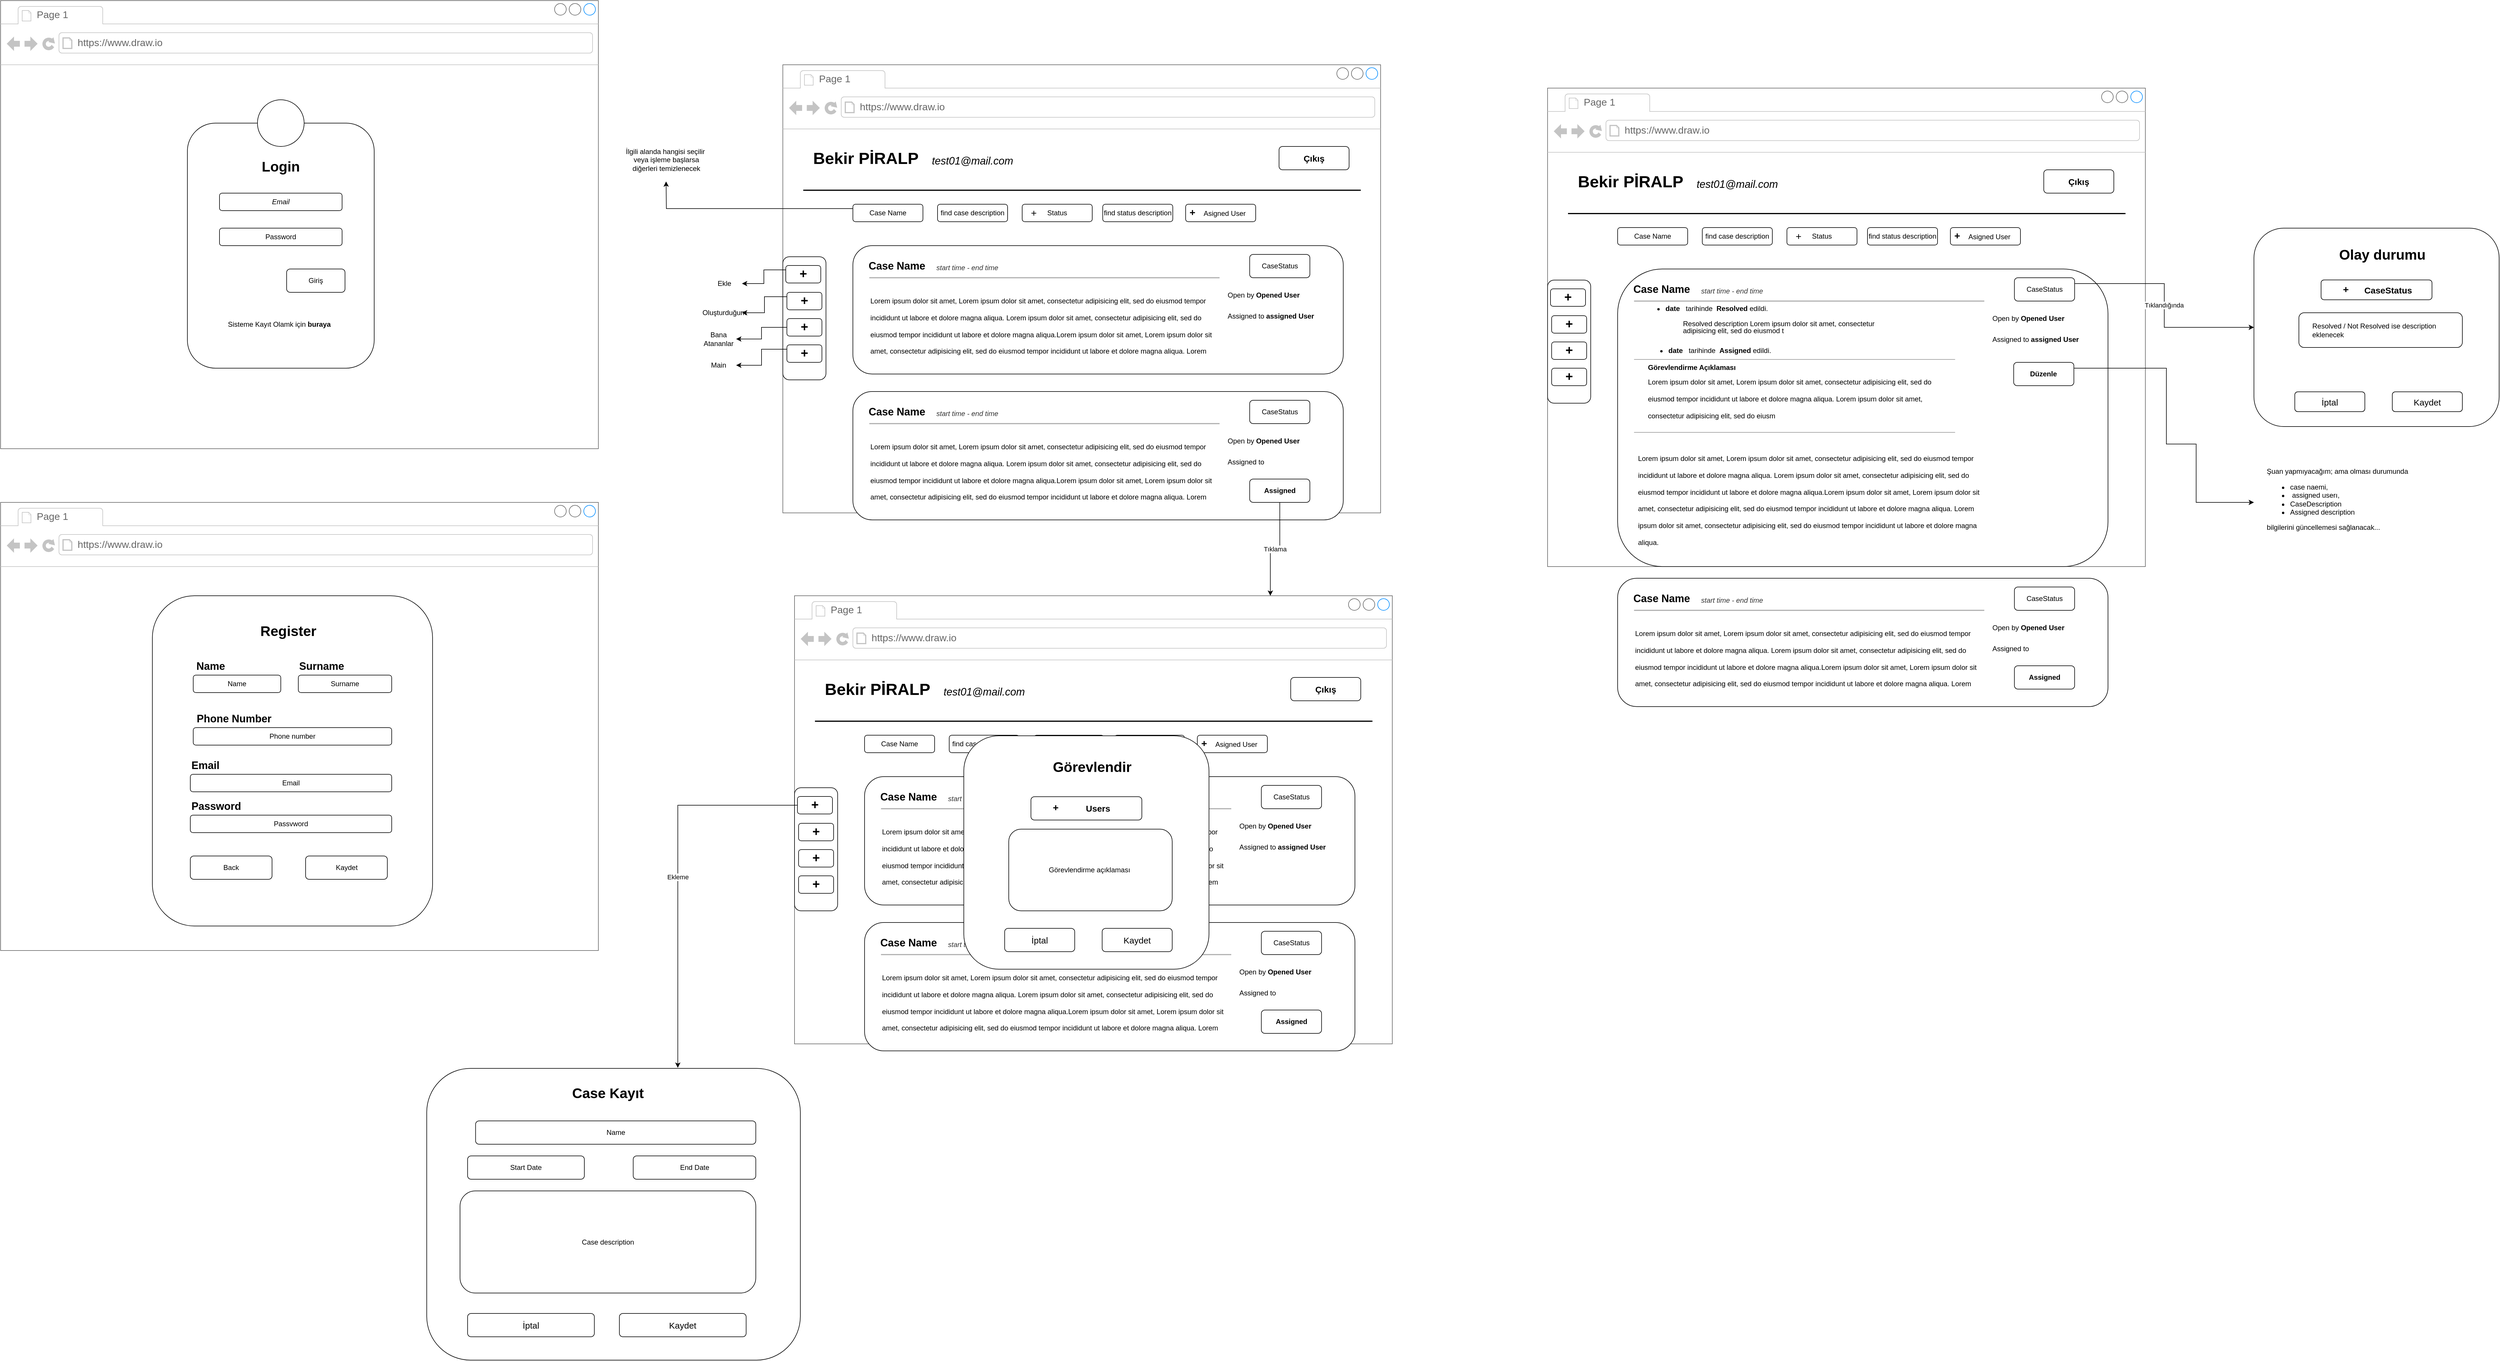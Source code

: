<mxfile version="28.0.6">
  <diagram name="Sayfa -1" id="jVbLMMZbUTD6QwI6ZFnH">
    <mxGraphModel dx="1938" dy="1180" grid="1" gridSize="10" guides="1" tooltips="1" connect="1" arrows="1" fold="1" page="1" pageScale="1" pageWidth="1200" pageHeight="1600" math="0" shadow="0">
      <root>
        <mxCell id="0" />
        <mxCell id="1" parent="0" />
        <mxCell id="Jio9_Xvqp7xOdHNEGPPu-2" value="" style="strokeWidth=1;shadow=0;dashed=0;align=center;html=1;shape=mxgraph.mockup.containers.browserWindow;rSize=0;strokeColor=#666666;strokeColor2=#008cff;strokeColor3=#c4c4c4;mainText=,;recursiveResize=0;aspect=fixed;" vertex="1" parent="1">
          <mxGeometry x="60" y="20" width="1024" height="768" as="geometry" />
        </mxCell>
        <mxCell id="Jio9_Xvqp7xOdHNEGPPu-3" value="Page 1" style="strokeWidth=1;shadow=0;dashed=0;align=center;html=1;shape=mxgraph.mockup.containers.anchor;fontSize=17;fontColor=#666666;align=left;whiteSpace=wrap;" vertex="1" parent="Jio9_Xvqp7xOdHNEGPPu-2">
          <mxGeometry x="60" y="12" width="110" height="26" as="geometry" />
        </mxCell>
        <mxCell id="Jio9_Xvqp7xOdHNEGPPu-4" value="https://www.draw.io" style="strokeWidth=1;shadow=0;dashed=0;align=center;html=1;shape=mxgraph.mockup.containers.anchor;rSize=0;fontSize=17;fontColor=#666666;align=left;" vertex="1" parent="Jio9_Xvqp7xOdHNEGPPu-2">
          <mxGeometry x="130" y="60" width="250" height="26" as="geometry" />
        </mxCell>
        <mxCell id="Jio9_Xvqp7xOdHNEGPPu-5" value="" style="rounded=1;whiteSpace=wrap;html=1;" vertex="1" parent="Jio9_Xvqp7xOdHNEGPPu-2">
          <mxGeometry x="320" y="210" width="320" height="420" as="geometry" />
        </mxCell>
        <mxCell id="Jio9_Xvqp7xOdHNEGPPu-8" value="" style="ellipse;whiteSpace=wrap;html=1;aspect=fixed;" vertex="1" parent="Jio9_Xvqp7xOdHNEGPPu-2">
          <mxGeometry x="440" y="170" width="80" height="80" as="geometry" />
        </mxCell>
        <mxCell id="Jio9_Xvqp7xOdHNEGPPu-9" value="&lt;i&gt;&lt;font&gt;Email&lt;/font&gt;&lt;/i&gt;" style="rounded=1;whiteSpace=wrap;html=1;" vertex="1" parent="Jio9_Xvqp7xOdHNEGPPu-2">
          <mxGeometry x="375" y="330" width="210" height="30" as="geometry" />
        </mxCell>
        <mxCell id="Jio9_Xvqp7xOdHNEGPPu-11" value="Password" style="rounded=1;whiteSpace=wrap;html=1;" vertex="1" parent="Jio9_Xvqp7xOdHNEGPPu-2">
          <mxGeometry x="375" y="390" width="210" height="30" as="geometry" />
        </mxCell>
        <mxCell id="Jio9_Xvqp7xOdHNEGPPu-12" value="Giriş" style="rounded=1;whiteSpace=wrap;html=1;" vertex="1" parent="Jio9_Xvqp7xOdHNEGPPu-2">
          <mxGeometry x="490" y="460" width="100" height="40" as="geometry" />
        </mxCell>
        <mxCell id="Jio9_Xvqp7xOdHNEGPPu-13" value="&lt;h1&gt;Login&lt;/h1&gt;" style="text;html=1;align=center;verticalAlign=middle;whiteSpace=wrap;rounded=0;" vertex="1" parent="Jio9_Xvqp7xOdHNEGPPu-2">
          <mxGeometry x="450" y="270" width="60" height="30" as="geometry" />
        </mxCell>
        <mxCell id="Jio9_Xvqp7xOdHNEGPPu-14" value="Sisteme Kayıt Olamk için &lt;b&gt;buraya&lt;/b&gt;" style="text;html=1;align=center;verticalAlign=middle;whiteSpace=wrap;rounded=0;" vertex="1" parent="Jio9_Xvqp7xOdHNEGPPu-2">
          <mxGeometry x="375" y="540" width="205" height="30" as="geometry" />
        </mxCell>
        <mxCell id="Jio9_Xvqp7xOdHNEGPPu-16" value="" style="strokeWidth=1;shadow=0;dashed=0;align=center;html=1;shape=mxgraph.mockup.containers.browserWindow;rSize=0;strokeColor=#666666;strokeColor2=#008cff;strokeColor3=#c4c4c4;mainText=,;recursiveResize=0;" vertex="1" parent="1">
          <mxGeometry x="60" y="880" width="1024" height="768" as="geometry" />
        </mxCell>
        <mxCell id="Jio9_Xvqp7xOdHNEGPPu-17" value="Page 1" style="strokeWidth=1;shadow=0;dashed=0;align=center;html=1;shape=mxgraph.mockup.containers.anchor;fontSize=17;fontColor=#666666;align=left;whiteSpace=wrap;" vertex="1" parent="Jio9_Xvqp7xOdHNEGPPu-16">
          <mxGeometry x="60" y="12" width="110" height="26" as="geometry" />
        </mxCell>
        <mxCell id="Jio9_Xvqp7xOdHNEGPPu-18" value="https://www.draw.io" style="strokeWidth=1;shadow=0;dashed=0;align=center;html=1;shape=mxgraph.mockup.containers.anchor;rSize=0;fontSize=17;fontColor=#666666;align=left;" vertex="1" parent="Jio9_Xvqp7xOdHNEGPPu-16">
          <mxGeometry x="130" y="60" width="250" height="26" as="geometry" />
        </mxCell>
        <mxCell id="Jio9_Xvqp7xOdHNEGPPu-33" value="" style="group" vertex="1" connectable="0" parent="Jio9_Xvqp7xOdHNEGPPu-16">
          <mxGeometry x="260" y="160" width="480" height="566" as="geometry" />
        </mxCell>
        <mxCell id="Jio9_Xvqp7xOdHNEGPPu-19" value="" style="rounded=1;whiteSpace=wrap;html=1;" vertex="1" parent="Jio9_Xvqp7xOdHNEGPPu-33">
          <mxGeometry width="480" height="566" as="geometry" />
        </mxCell>
        <mxCell id="Jio9_Xvqp7xOdHNEGPPu-20" value="Name" style="rounded=1;whiteSpace=wrap;html=1;" vertex="1" parent="Jio9_Xvqp7xOdHNEGPPu-33">
          <mxGeometry x="70" y="136" width="150" height="30" as="geometry" />
        </mxCell>
        <mxCell id="Jio9_Xvqp7xOdHNEGPPu-21" value="Surname" style="rounded=1;whiteSpace=wrap;html=1;" vertex="1" parent="Jio9_Xvqp7xOdHNEGPPu-33">
          <mxGeometry x="250" y="136" width="160" height="30" as="geometry" />
        </mxCell>
        <mxCell id="Jio9_Xvqp7xOdHNEGPPu-22" value="Email" style="rounded=1;whiteSpace=wrap;html=1;" vertex="1" parent="Jio9_Xvqp7xOdHNEGPPu-33">
          <mxGeometry x="65" y="306" width="345" height="30" as="geometry" />
        </mxCell>
        <mxCell id="Jio9_Xvqp7xOdHNEGPPu-23" value="Passvword" style="rounded=1;whiteSpace=wrap;html=1;" vertex="1" parent="Jio9_Xvqp7xOdHNEGPPu-33">
          <mxGeometry x="65" y="376" width="345" height="30" as="geometry" />
        </mxCell>
        <mxCell id="Jio9_Xvqp7xOdHNEGPPu-24" value="Phone number" style="rounded=1;whiteSpace=wrap;html=1;" vertex="1" parent="Jio9_Xvqp7xOdHNEGPPu-33">
          <mxGeometry x="70" y="226" width="340" height="30" as="geometry" />
        </mxCell>
        <mxCell id="Jio9_Xvqp7xOdHNEGPPu-25" value="Kaydet" style="rounded=1;whiteSpace=wrap;html=1;" vertex="1" parent="Jio9_Xvqp7xOdHNEGPPu-33">
          <mxGeometry x="262.5" y="446" width="140" height="40" as="geometry" />
        </mxCell>
        <mxCell id="Jio9_Xvqp7xOdHNEGPPu-26" value="&lt;h1&gt;Register&lt;/h1&gt;" style="text;html=1;align=center;verticalAlign=middle;whiteSpace=wrap;rounded=0;" vertex="1" parent="Jio9_Xvqp7xOdHNEGPPu-33">
          <mxGeometry x="202.5" y="46" width="60" height="30" as="geometry" />
        </mxCell>
        <mxCell id="Jio9_Xvqp7xOdHNEGPPu-27" value="&lt;h2&gt;Name&lt;/h2&gt;" style="text;html=1;align=center;verticalAlign=middle;whiteSpace=wrap;rounded=0;" vertex="1" parent="Jio9_Xvqp7xOdHNEGPPu-33">
          <mxGeometry x="70" y="106" width="60" height="30" as="geometry" />
        </mxCell>
        <mxCell id="Jio9_Xvqp7xOdHNEGPPu-28" value="&lt;h2&gt;Surname&lt;/h2&gt;" style="text;html=1;align=center;verticalAlign=middle;whiteSpace=wrap;rounded=0;" vertex="1" parent="Jio9_Xvqp7xOdHNEGPPu-33">
          <mxGeometry x="260" y="106" width="60" height="30" as="geometry" />
        </mxCell>
        <mxCell id="Jio9_Xvqp7xOdHNEGPPu-29" value="&lt;h2&gt;Phone Number&lt;/h2&gt;" style="text;html=1;align=center;verticalAlign=middle;whiteSpace=wrap;rounded=0;" vertex="1" parent="Jio9_Xvqp7xOdHNEGPPu-33">
          <mxGeometry x="70" y="196" width="140" height="30" as="geometry" />
        </mxCell>
        <mxCell id="Jio9_Xvqp7xOdHNEGPPu-30" value="&lt;h2&gt;Email&lt;/h2&gt;" style="text;html=1;align=left;verticalAlign=middle;whiteSpace=wrap;rounded=0;" vertex="1" parent="Jio9_Xvqp7xOdHNEGPPu-33">
          <mxGeometry x="65" y="276" width="140" height="30" as="geometry" />
        </mxCell>
        <mxCell id="Jio9_Xvqp7xOdHNEGPPu-31" value="&lt;h2&gt;Password&lt;/h2&gt;" style="text;html=1;align=left;verticalAlign=middle;whiteSpace=wrap;rounded=0;" vertex="1" parent="Jio9_Xvqp7xOdHNEGPPu-33">
          <mxGeometry x="65" y="346" width="140" height="30" as="geometry" />
        </mxCell>
        <mxCell id="Jio9_Xvqp7xOdHNEGPPu-32" value="Back" style="rounded=1;whiteSpace=wrap;html=1;" vertex="1" parent="Jio9_Xvqp7xOdHNEGPPu-33">
          <mxGeometry x="65" y="446" width="140" height="40" as="geometry" />
        </mxCell>
        <mxCell id="Jio9_Xvqp7xOdHNEGPPu-34" value="" style="strokeWidth=1;shadow=0;dashed=0;align=center;html=1;shape=mxgraph.mockup.containers.browserWindow;rSize=0;strokeColor=#666666;strokeColor2=#008cff;strokeColor3=#c4c4c4;mainText=,;recursiveResize=0;overflow=hidden;resizable=0;" vertex="1" parent="1">
          <mxGeometry x="1400" y="130" width="1024" height="768" as="geometry" />
        </mxCell>
        <mxCell id="Jio9_Xvqp7xOdHNEGPPu-35" value="Page 1" style="strokeWidth=1;shadow=0;dashed=0;align=center;html=1;shape=mxgraph.mockup.containers.anchor;fontSize=17;fontColor=#666666;align=left;whiteSpace=wrap;" vertex="1" parent="Jio9_Xvqp7xOdHNEGPPu-34">
          <mxGeometry x="60" y="12" width="110" height="26" as="geometry" />
        </mxCell>
        <mxCell id="Jio9_Xvqp7xOdHNEGPPu-36" value="https://www.draw.io" style="strokeWidth=1;shadow=0;dashed=0;align=center;html=1;shape=mxgraph.mockup.containers.anchor;rSize=0;fontSize=17;fontColor=#666666;align=left;" vertex="1" parent="Jio9_Xvqp7xOdHNEGPPu-34">
          <mxGeometry x="130" y="60" width="250" height="26" as="geometry" />
        </mxCell>
        <mxCell id="Jio9_Xvqp7xOdHNEGPPu-52" value="&lt;h3&gt;&lt;font style=&quot;font-size: 15px;&quot;&gt;Çıkış&lt;/font&gt;&lt;/h3&gt;" style="rounded=1;whiteSpace=wrap;html=1;" vertex="1" parent="Jio9_Xvqp7xOdHNEGPPu-34">
          <mxGeometry x="850" y="140" width="120" height="40" as="geometry" />
        </mxCell>
        <mxCell id="Jio9_Xvqp7xOdHNEGPPu-53" value="&lt;h1&gt;&lt;b&gt;Bekir PİRALP&lt;/b&gt;&lt;/h1&gt;" style="text;html=1;align=left;verticalAlign=middle;whiteSpace=wrap;rounded=0;fontSize=14;" vertex="1" parent="Jio9_Xvqp7xOdHNEGPPu-34">
          <mxGeometry x="50" y="130" width="220" height="60" as="geometry" />
        </mxCell>
        <mxCell id="Jio9_Xvqp7xOdHNEGPPu-54" value="&lt;h2&gt;&lt;span style=&quot;font-weight: normal;&quot;&gt;&lt;i&gt;test01@mail.com&lt;/i&gt;&lt;/span&gt;&lt;/h2&gt;" style="text;html=1;align=center;verticalAlign=middle;whiteSpace=wrap;rounded=0;" vertex="1" parent="Jio9_Xvqp7xOdHNEGPPu-34">
          <mxGeometry x="260" y="150" width="130" height="30" as="geometry" />
        </mxCell>
        <mxCell id="Jio9_Xvqp7xOdHNEGPPu-55" value="" style="line;strokeWidth=2;html=1;" vertex="1" parent="Jio9_Xvqp7xOdHNEGPPu-34">
          <mxGeometry x="35" y="210" width="955" height="10" as="geometry" />
        </mxCell>
        <mxCell id="Jio9_Xvqp7xOdHNEGPPu-56" value="" style="rounded=1;whiteSpace=wrap;html=1;container=1;" vertex="1" parent="Jio9_Xvqp7xOdHNEGPPu-34">
          <mxGeometry x="120" y="310" width="840" height="220" as="geometry">
            <mxRectangle x="50" y="310" width="50" height="40" as="alternateBounds" />
          </mxGeometry>
        </mxCell>
        <mxCell id="Jio9_Xvqp7xOdHNEGPPu-59" value="&lt;h1 style=&quot;margin-top: 0px;&quot;&gt;&lt;span style=&quot;font-size: 12px; font-weight: 400;&quot;&gt;Lorem ipsum dolor sit amet,&amp;nbsp;&lt;/span&gt;&lt;span style=&quot;background-color: transparent; color: light-dark(rgb(0, 0, 0), rgb(255, 255, 255)); font-size: 12px; font-weight: normal;&quot;&gt;Lorem ipsum dolor sit amet, consectetur adipisicing elit, sed do eiusmod tempor incididunt ut labore et dolore magna aliqua.&amp;nbsp;&lt;/span&gt;&lt;span style=&quot;background-color: transparent; color: light-dark(rgb(0, 0, 0), rgb(255, 255, 255)); font-size: 12px; font-weight: normal;&quot;&gt;Lorem ipsum dolor sit amet, consectetur adipisicing elit, sed do eiusmod tempor incididunt ut labore et dolore magna aliqua.&lt;/span&gt;&lt;span style=&quot;background-color: transparent; color: light-dark(rgb(0, 0, 0), rgb(255, 255, 255)); font-size: 12px; font-weight: 400;&quot;&gt;Lorem ipsum dolor sit amet,&amp;nbsp;&lt;/span&gt;&lt;span style=&quot;background-color: transparent; color: light-dark(rgb(0, 0, 0), rgb(255, 255, 255)); font-size: 12px; font-weight: normal;&quot;&gt;Lorem ipsum dolor sit amet, consectetur adipisicing elit, sed do eiusmod tempor incididunt ut labore et dolore magna aliqua.&amp;nbsp;&lt;/span&gt;&lt;span style=&quot;background-color: transparent; color: light-dark(rgb(0, 0, 0), rgb(255, 255, 255)); font-size: 12px; font-weight: normal;&quot;&gt;Lorem ipsum dolor sit amet, consectetur adipisicing elit, sed do eiusmod tempor incididunt ut labore et dolore magna aliqua.&lt;/span&gt;&lt;/h1&gt;" style="text;html=1;whiteSpace=wrap;overflow=hidden;rounded=0;" vertex="1" parent="Jio9_Xvqp7xOdHNEGPPu-56">
          <mxGeometry x="28.13" y="70" width="590.63" height="130" as="geometry" />
        </mxCell>
        <mxCell id="Jio9_Xvqp7xOdHNEGPPu-58" value="&lt;h2&gt;Case Name&lt;/h2&gt;" style="text;html=1;align=center;verticalAlign=middle;whiteSpace=wrap;rounded=0;" vertex="1" parent="Jio9_Xvqp7xOdHNEGPPu-56">
          <mxGeometry x="18.75" y="20" width="112.5" height="30" as="geometry" />
        </mxCell>
        <mxCell id="Jio9_Xvqp7xOdHNEGPPu-60" value="&lt;i&gt;&lt;font style=&quot;color: rgb(51, 51, 51);&quot;&gt;start time - end time&lt;/font&gt;&lt;/i&gt;" style="text;html=1;align=left;verticalAlign=middle;whiteSpace=wrap;rounded=0;" vertex="1" parent="Jio9_Xvqp7xOdHNEGPPu-56">
          <mxGeometry x="140.62" y="25" width="129.38" height="25" as="geometry" />
        </mxCell>
        <mxCell id="Jio9_Xvqp7xOdHNEGPPu-61" value="Open by &lt;b&gt;Opened User&lt;/b&gt;" style="text;html=1;align=left;verticalAlign=middle;whiteSpace=wrap;rounded=0;" vertex="1" parent="Jio9_Xvqp7xOdHNEGPPu-56">
          <mxGeometry x="640" y="70" width="180" height="30" as="geometry" />
        </mxCell>
        <mxCell id="Jio9_Xvqp7xOdHNEGPPu-63" value="CaseStatus" style="rounded=1;whiteSpace=wrap;html=1;" vertex="1" parent="Jio9_Xvqp7xOdHNEGPPu-56">
          <mxGeometry x="679.688" y="15" width="103.125" height="40" as="geometry" />
        </mxCell>
        <mxCell id="Jio9_Xvqp7xOdHNEGPPu-64" value="" style="line;strokeWidth=2;html=1;strokeColor=#B3B3B3;" vertex="1" parent="Jio9_Xvqp7xOdHNEGPPu-56">
          <mxGeometry x="28.125" y="50" width="600" height="10" as="geometry" />
        </mxCell>
        <mxCell id="Jio9_Xvqp7xOdHNEGPPu-85" value="Assigned to &lt;b&gt;assigned User&lt;/b&gt;" style="text;html=1;align=left;verticalAlign=middle;whiteSpace=wrap;rounded=0;" vertex="1" parent="Jio9_Xvqp7xOdHNEGPPu-56">
          <mxGeometry x="640" y="106" width="180" height="30" as="geometry" />
        </mxCell>
        <mxCell id="Jio9_Xvqp7xOdHNEGPPu-65" value="" style="rounded=1;whiteSpace=wrap;html=1;container=1;portConstraint=none;overflow=hidden;" vertex="1" parent="Jio9_Xvqp7xOdHNEGPPu-34">
          <mxGeometry y="329" width="73.89" height="211" as="geometry" />
        </mxCell>
        <mxCell id="Jio9_Xvqp7xOdHNEGPPu-69" value="&lt;font style=&quot;font-size: 22px;&quot;&gt;&lt;b style=&quot;&quot;&gt;+&lt;/b&gt;&lt;/font&gt;" style="text;html=1;align=center;verticalAlign=middle;whiteSpace=wrap;rounded=1;strokeColor=default;glass=0;" vertex="1" parent="Jio9_Xvqp7xOdHNEGPPu-65">
          <mxGeometry x="5" y="15" width="60" height="30" as="geometry" />
        </mxCell>
        <mxCell id="Jio9_Xvqp7xOdHNEGPPu-73" value="&lt;font style=&quot;font-size: 22px;&quot;&gt;&lt;b style=&quot;&quot;&gt;+&lt;/b&gt;&lt;/font&gt;" style="text;html=1;align=center;verticalAlign=middle;whiteSpace=wrap;rounded=1;strokeColor=default;glass=0;" vertex="1" parent="Jio9_Xvqp7xOdHNEGPPu-65">
          <mxGeometry x="6.95" y="61" width="60" height="30" as="geometry" />
        </mxCell>
        <mxCell id="Jio9_Xvqp7xOdHNEGPPu-74" value="&lt;font style=&quot;font-size: 22px;&quot;&gt;&lt;b style=&quot;&quot;&gt;+&lt;/b&gt;&lt;/font&gt;" style="text;html=1;align=center;verticalAlign=middle;whiteSpace=wrap;rounded=1;strokeColor=default;glass=0;" vertex="1" parent="Jio9_Xvqp7xOdHNEGPPu-65">
          <mxGeometry x="6.94" y="106" width="60" height="30" as="geometry" />
        </mxCell>
        <mxCell id="Jio9_Xvqp7xOdHNEGPPu-82" value="&lt;font style=&quot;font-size: 22px;&quot;&gt;&lt;b style=&quot;&quot;&gt;+&lt;/b&gt;&lt;/font&gt;" style="text;html=1;align=center;verticalAlign=middle;whiteSpace=wrap;rounded=1;strokeColor=default;glass=0;" vertex="1" parent="Jio9_Xvqp7xOdHNEGPPu-65">
          <mxGeometry x="6.95" y="151" width="60" height="30" as="geometry" />
        </mxCell>
        <mxCell id="Jio9_Xvqp7xOdHNEGPPu-202" style="edgeStyle=orthogonalEdgeStyle;rounded=0;orthogonalLoop=1;jettySize=auto;html=1;exitX=0;exitY=0.25;exitDx=0;exitDy=0;" edge="1" parent="Jio9_Xvqp7xOdHNEGPPu-34" source="Jio9_Xvqp7xOdHNEGPPu-86">
          <mxGeometry relative="1" as="geometry">
            <mxPoint x="-200" y="200" as="targetPoint" />
          </mxGeometry>
        </mxCell>
        <mxCell id="Jio9_Xvqp7xOdHNEGPPu-86" value="Case Name" style="rounded=1;whiteSpace=wrap;html=1;" vertex="1" parent="Jio9_Xvqp7xOdHNEGPPu-34">
          <mxGeometry x="120" y="239" width="120" height="30" as="geometry" />
        </mxCell>
        <mxCell id="Jio9_Xvqp7xOdHNEGPPu-87" value="find case description" style="rounded=1;whiteSpace=wrap;html=1;" vertex="1" parent="Jio9_Xvqp7xOdHNEGPPu-34">
          <mxGeometry x="265" y="239" width="120" height="30" as="geometry" />
        </mxCell>
        <mxCell id="Jio9_Xvqp7xOdHNEGPPu-88" value="Status" style="rounded=1;whiteSpace=wrap;html=1;container=1;" vertex="1" parent="Jio9_Xvqp7xOdHNEGPPu-34">
          <mxGeometry x="410" y="239" width="120" height="30" as="geometry" />
        </mxCell>
        <mxCell id="Jio9_Xvqp7xOdHNEGPPu-90" value="&lt;font style=&quot;font-size: 17px;&quot;&gt;+&lt;/font&gt;" style="text;html=1;align=center;verticalAlign=middle;whiteSpace=wrap;rounded=0;" vertex="1" parent="Jio9_Xvqp7xOdHNEGPPu-34">
          <mxGeometry x="410" y="240" width="40" height="30" as="geometry" />
        </mxCell>
        <mxCell id="Jio9_Xvqp7xOdHNEGPPu-91" value="find status description" style="rounded=1;whiteSpace=wrap;html=1;" vertex="1" parent="Jio9_Xvqp7xOdHNEGPPu-34">
          <mxGeometry x="548" y="239" width="120" height="30" as="geometry" />
        </mxCell>
        <mxCell id="Jio9_Xvqp7xOdHNEGPPu-92" value="&lt;font style=&quot;font-size: 17px;&quot;&gt;&lt;b&gt;&amp;nbsp;+&amp;nbsp; &amp;nbsp;&lt;/b&gt;&lt;/font&gt;Asigned User" style="rounded=1;whiteSpace=wrap;html=1;align=left;" vertex="1" parent="Jio9_Xvqp7xOdHNEGPPu-34">
          <mxGeometry x="690" y="239" width="120" height="30" as="geometry" />
        </mxCell>
        <mxCell id="Jio9_Xvqp7xOdHNEGPPu-94" value="" style="rounded=1;whiteSpace=wrap;html=1;container=1;" vertex="1" parent="Jio9_Xvqp7xOdHNEGPPu-34">
          <mxGeometry x="120" y="560" width="840" height="220" as="geometry">
            <mxRectangle x="50" y="310" width="50" height="40" as="alternateBounds" />
          </mxGeometry>
        </mxCell>
        <mxCell id="Jio9_Xvqp7xOdHNEGPPu-95" value="&lt;h1 style=&quot;margin-top: 0px;&quot;&gt;&lt;span style=&quot;font-size: 12px; font-weight: 400;&quot;&gt;Lorem ipsum dolor sit amet,&amp;nbsp;&lt;/span&gt;&lt;span style=&quot;background-color: transparent; color: light-dark(rgb(0, 0, 0), rgb(255, 255, 255)); font-size: 12px; font-weight: normal;&quot;&gt;Lorem ipsum dolor sit amet, consectetur adipisicing elit, sed do eiusmod tempor incididunt ut labore et dolore magna aliqua.&amp;nbsp;&lt;/span&gt;&lt;span style=&quot;background-color: transparent; color: light-dark(rgb(0, 0, 0), rgb(255, 255, 255)); font-size: 12px; font-weight: normal;&quot;&gt;Lorem ipsum dolor sit amet, consectetur adipisicing elit, sed do eiusmod tempor incididunt ut labore et dolore magna aliqua.&lt;/span&gt;&lt;span style=&quot;background-color: transparent; color: light-dark(rgb(0, 0, 0), rgb(255, 255, 255)); font-size: 12px; font-weight: 400;&quot;&gt;Lorem ipsum dolor sit amet,&amp;nbsp;&lt;/span&gt;&lt;span style=&quot;background-color: transparent; color: light-dark(rgb(0, 0, 0), rgb(255, 255, 255)); font-size: 12px; font-weight: normal;&quot;&gt;Lorem ipsum dolor sit amet, consectetur adipisicing elit, sed do eiusmod tempor incididunt ut labore et dolore magna aliqua.&amp;nbsp;&lt;/span&gt;&lt;span style=&quot;background-color: transparent; color: light-dark(rgb(0, 0, 0), rgb(255, 255, 255)); font-size: 12px; font-weight: normal;&quot;&gt;Lorem ipsum dolor sit amet, consectetur adipisicing elit, sed do eiusmod tempor incididunt ut labore et dolore magna aliqua.&lt;/span&gt;&lt;/h1&gt;" style="text;html=1;whiteSpace=wrap;overflow=hidden;rounded=0;" vertex="1" parent="Jio9_Xvqp7xOdHNEGPPu-94">
          <mxGeometry x="28.13" y="70" width="590.63" height="130" as="geometry" />
        </mxCell>
        <mxCell id="Jio9_Xvqp7xOdHNEGPPu-96" value="&lt;h2&gt;Case Name&lt;/h2&gt;" style="text;html=1;align=center;verticalAlign=middle;whiteSpace=wrap;rounded=0;" vertex="1" parent="Jio9_Xvqp7xOdHNEGPPu-94">
          <mxGeometry x="18.75" y="20" width="112.5" height="30" as="geometry" />
        </mxCell>
        <mxCell id="Jio9_Xvqp7xOdHNEGPPu-97" value="&lt;i&gt;&lt;font style=&quot;color: rgb(51, 51, 51);&quot;&gt;start time - end time&lt;/font&gt;&lt;/i&gt;" style="text;html=1;align=left;verticalAlign=middle;whiteSpace=wrap;rounded=0;" vertex="1" parent="Jio9_Xvqp7xOdHNEGPPu-94">
          <mxGeometry x="140.62" y="25" width="129.38" height="25" as="geometry" />
        </mxCell>
        <mxCell id="Jio9_Xvqp7xOdHNEGPPu-98" value="Open by &lt;b&gt;Opened User&lt;/b&gt;" style="text;html=1;align=left;verticalAlign=middle;whiteSpace=wrap;rounded=0;" vertex="1" parent="Jio9_Xvqp7xOdHNEGPPu-94">
          <mxGeometry x="640" y="70" width="180" height="30" as="geometry" />
        </mxCell>
        <mxCell id="Jio9_Xvqp7xOdHNEGPPu-99" value="CaseStatus" style="rounded=1;whiteSpace=wrap;html=1;" vertex="1" parent="Jio9_Xvqp7xOdHNEGPPu-94">
          <mxGeometry x="679.688" y="15" width="103.125" height="40" as="geometry" />
        </mxCell>
        <mxCell id="Jio9_Xvqp7xOdHNEGPPu-100" value="" style="line;strokeWidth=2;html=1;strokeColor=#B3B3B3;" vertex="1" parent="Jio9_Xvqp7xOdHNEGPPu-94">
          <mxGeometry x="28.125" y="50" width="600" height="10" as="geometry" />
        </mxCell>
        <mxCell id="Jio9_Xvqp7xOdHNEGPPu-101" value="Assigned to&amp;nbsp;" style="text;html=1;align=left;verticalAlign=middle;whiteSpace=wrap;rounded=0;" vertex="1" parent="Jio9_Xvqp7xOdHNEGPPu-94">
          <mxGeometry x="640" y="106" width="180" height="30" as="geometry" />
        </mxCell>
        <mxCell id="Jio9_Xvqp7xOdHNEGPPu-103" value="&lt;b&gt;Assigned&lt;/b&gt;" style="rounded=1;whiteSpace=wrap;html=1;" vertex="1" parent="Jio9_Xvqp7xOdHNEGPPu-94">
          <mxGeometry x="679.69" y="150" width="103.125" height="40" as="geometry" />
        </mxCell>
        <mxCell id="Jio9_Xvqp7xOdHNEGPPu-75" value="Ekle" style="text;html=1;align=center;verticalAlign=middle;whiteSpace=wrap;rounded=0;" vertex="1" parent="1">
          <mxGeometry x="1270" y="490" width="60" height="30" as="geometry" />
        </mxCell>
        <mxCell id="Jio9_Xvqp7xOdHNEGPPu-77" style="edgeStyle=orthogonalEdgeStyle;rounded=0;orthogonalLoop=1;jettySize=auto;html=1;exitX=0;exitY=0.25;exitDx=0;exitDy=0;" edge="1" parent="1" source="Jio9_Xvqp7xOdHNEGPPu-69" target="Jio9_Xvqp7xOdHNEGPPu-75">
          <mxGeometry relative="1" as="geometry" />
        </mxCell>
        <mxCell id="Jio9_Xvqp7xOdHNEGPPu-78" value="Oluşturduğum" style="text;html=1;align=center;verticalAlign=middle;whiteSpace=wrap;rounded=0;" vertex="1" parent="1">
          <mxGeometry x="1270" y="540" width="60" height="30" as="geometry" />
        </mxCell>
        <mxCell id="Jio9_Xvqp7xOdHNEGPPu-79" style="edgeStyle=orthogonalEdgeStyle;rounded=0;orthogonalLoop=1;jettySize=auto;html=1;exitX=0;exitY=0.25;exitDx=0;exitDy=0;" edge="1" parent="1" source="Jio9_Xvqp7xOdHNEGPPu-73" target="Jio9_Xvqp7xOdHNEGPPu-78">
          <mxGeometry relative="1" as="geometry" />
        </mxCell>
        <mxCell id="Jio9_Xvqp7xOdHNEGPPu-80" value="Bana Atananlar" style="text;html=1;align=center;verticalAlign=middle;whiteSpace=wrap;rounded=0;" vertex="1" parent="1">
          <mxGeometry x="1260" y="585" width="60" height="30" as="geometry" />
        </mxCell>
        <mxCell id="Jio9_Xvqp7xOdHNEGPPu-81" style="edgeStyle=orthogonalEdgeStyle;rounded=0;orthogonalLoop=1;jettySize=auto;html=1;exitX=0;exitY=0.5;exitDx=0;exitDy=0;" edge="1" parent="1" source="Jio9_Xvqp7xOdHNEGPPu-74" target="Jio9_Xvqp7xOdHNEGPPu-80">
          <mxGeometry relative="1" as="geometry" />
        </mxCell>
        <mxCell id="Jio9_Xvqp7xOdHNEGPPu-83" value="Main" style="text;html=1;align=center;verticalAlign=middle;whiteSpace=wrap;rounded=0;" vertex="1" parent="1">
          <mxGeometry x="1260" y="630" width="60" height="30" as="geometry" />
        </mxCell>
        <mxCell id="Jio9_Xvqp7xOdHNEGPPu-84" style="edgeStyle=orthogonalEdgeStyle;rounded=0;orthogonalLoop=1;jettySize=auto;html=1;exitX=0;exitY=0.25;exitDx=0;exitDy=0;" edge="1" parent="1" source="Jio9_Xvqp7xOdHNEGPPu-82" target="Jio9_Xvqp7xOdHNEGPPu-83">
          <mxGeometry relative="1" as="geometry" />
        </mxCell>
        <mxCell id="Jio9_Xvqp7xOdHNEGPPu-104" value="" style="strokeWidth=1;shadow=0;dashed=0;align=center;html=1;shape=mxgraph.mockup.containers.browserWindow;rSize=0;strokeColor=#666666;strokeColor2=#008cff;strokeColor3=#c4c4c4;mainText=,;recursiveResize=0;overflow=hidden;resizable=0;fillOpacity=100;strokeOpacity=100;" vertex="1" parent="1">
          <mxGeometry x="1420" y="1040" width="1024" height="768" as="geometry" />
        </mxCell>
        <mxCell id="Jio9_Xvqp7xOdHNEGPPu-105" value="Page 1" style="strokeWidth=1;shadow=0;dashed=0;align=center;html=1;shape=mxgraph.mockup.containers.anchor;fontSize=17;fontColor=#666666;align=left;whiteSpace=wrap;" vertex="1" parent="Jio9_Xvqp7xOdHNEGPPu-104">
          <mxGeometry x="60" y="12" width="110" height="26" as="geometry" />
        </mxCell>
        <mxCell id="Jio9_Xvqp7xOdHNEGPPu-106" value="https://www.draw.io" style="strokeWidth=1;shadow=0;dashed=0;align=center;html=1;shape=mxgraph.mockup.containers.anchor;rSize=0;fontSize=17;fontColor=#666666;align=left;" vertex="1" parent="Jio9_Xvqp7xOdHNEGPPu-104">
          <mxGeometry x="130" y="60" width="250" height="26" as="geometry" />
        </mxCell>
        <mxCell id="Jio9_Xvqp7xOdHNEGPPu-107" value="&lt;h3&gt;&lt;font style=&quot;font-size: 15px;&quot;&gt;Çıkış&lt;/font&gt;&lt;/h3&gt;" style="rounded=1;whiteSpace=wrap;html=1;" vertex="1" parent="Jio9_Xvqp7xOdHNEGPPu-104">
          <mxGeometry x="850" y="140" width="120" height="40" as="geometry" />
        </mxCell>
        <mxCell id="Jio9_Xvqp7xOdHNEGPPu-108" value="&lt;h1&gt;&lt;b&gt;Bekir PİRALP&lt;/b&gt;&lt;/h1&gt;" style="text;html=1;align=left;verticalAlign=middle;whiteSpace=wrap;rounded=0;fontSize=14;" vertex="1" parent="Jio9_Xvqp7xOdHNEGPPu-104">
          <mxGeometry x="50" y="130" width="220" height="60" as="geometry" />
        </mxCell>
        <mxCell id="Jio9_Xvqp7xOdHNEGPPu-109" value="&lt;h2&gt;&lt;span style=&quot;font-weight: normal;&quot;&gt;&lt;i&gt;test01@mail.com&lt;/i&gt;&lt;/span&gt;&lt;/h2&gt;" style="text;html=1;align=center;verticalAlign=middle;whiteSpace=wrap;rounded=0;" vertex="1" parent="Jio9_Xvqp7xOdHNEGPPu-104">
          <mxGeometry x="260" y="150" width="130" height="30" as="geometry" />
        </mxCell>
        <mxCell id="Jio9_Xvqp7xOdHNEGPPu-110" value="" style="line;strokeWidth=2;html=1;" vertex="1" parent="Jio9_Xvqp7xOdHNEGPPu-104">
          <mxGeometry x="35" y="210" width="955" height="10" as="geometry" />
        </mxCell>
        <mxCell id="Jio9_Xvqp7xOdHNEGPPu-111" value="" style="rounded=1;whiteSpace=wrap;html=1;container=1;" vertex="1" parent="Jio9_Xvqp7xOdHNEGPPu-104">
          <mxGeometry x="120" y="310" width="840" height="220" as="geometry">
            <mxRectangle x="50" y="310" width="50" height="40" as="alternateBounds" />
          </mxGeometry>
        </mxCell>
        <mxCell id="Jio9_Xvqp7xOdHNEGPPu-112" value="&lt;h1 style=&quot;margin-top: 0px;&quot;&gt;&lt;span style=&quot;font-size: 12px; font-weight: 400;&quot;&gt;Lorem ipsum dolor sit amet,&amp;nbsp;&lt;/span&gt;&lt;span style=&quot;background-color: transparent; color: light-dark(rgb(0, 0, 0), rgb(255, 255, 255)); font-size: 12px; font-weight: normal;&quot;&gt;Lorem ipsum dolor sit amet, consectetur adipisicing elit, sed do eiusmod tempor incididunt ut labore et dolore magna aliqua.&amp;nbsp;&lt;/span&gt;&lt;span style=&quot;background-color: transparent; color: light-dark(rgb(0, 0, 0), rgb(255, 255, 255)); font-size: 12px; font-weight: normal;&quot;&gt;Lorem ipsum dolor sit amet, consectetur adipisicing elit, sed do eiusmod tempor incididunt ut labore et dolore magna aliqua.&lt;/span&gt;&lt;span style=&quot;background-color: transparent; color: light-dark(rgb(0, 0, 0), rgb(255, 255, 255)); font-size: 12px; font-weight: 400;&quot;&gt;Lorem ipsum dolor sit amet,&amp;nbsp;&lt;/span&gt;&lt;span style=&quot;background-color: transparent; color: light-dark(rgb(0, 0, 0), rgb(255, 255, 255)); font-size: 12px; font-weight: normal;&quot;&gt;Lorem ipsum dolor sit amet, consectetur adipisicing elit, sed do eiusmod tempor incididunt ut labore et dolore magna aliqua.&amp;nbsp;&lt;/span&gt;&lt;span style=&quot;background-color: transparent; color: light-dark(rgb(0, 0, 0), rgb(255, 255, 255)); font-size: 12px; font-weight: normal;&quot;&gt;Lorem ipsum dolor sit amet, consectetur adipisicing elit, sed do eiusmod tempor incididunt ut labore et dolore magna aliqua.&lt;/span&gt;&lt;/h1&gt;" style="text;html=1;whiteSpace=wrap;overflow=hidden;rounded=0;" vertex="1" parent="Jio9_Xvqp7xOdHNEGPPu-111">
          <mxGeometry x="28.13" y="70" width="590.63" height="130" as="geometry" />
        </mxCell>
        <mxCell id="Jio9_Xvqp7xOdHNEGPPu-113" value="&lt;h2&gt;Case Name&lt;/h2&gt;" style="text;html=1;align=center;verticalAlign=middle;whiteSpace=wrap;rounded=0;" vertex="1" parent="Jio9_Xvqp7xOdHNEGPPu-111">
          <mxGeometry x="18.75" y="20" width="112.5" height="30" as="geometry" />
        </mxCell>
        <mxCell id="Jio9_Xvqp7xOdHNEGPPu-114" value="&lt;i&gt;&lt;font style=&quot;color: rgb(51, 51, 51);&quot;&gt;start time - end time&lt;/font&gt;&lt;/i&gt;" style="text;html=1;align=left;verticalAlign=middle;whiteSpace=wrap;rounded=0;" vertex="1" parent="Jio9_Xvqp7xOdHNEGPPu-111">
          <mxGeometry x="140.62" y="25" width="129.38" height="25" as="geometry" />
        </mxCell>
        <mxCell id="Jio9_Xvqp7xOdHNEGPPu-115" value="Open by &lt;b&gt;Opened User&lt;/b&gt;" style="text;html=1;align=left;verticalAlign=middle;whiteSpace=wrap;rounded=0;" vertex="1" parent="Jio9_Xvqp7xOdHNEGPPu-111">
          <mxGeometry x="640" y="70" width="180" height="30" as="geometry" />
        </mxCell>
        <mxCell id="Jio9_Xvqp7xOdHNEGPPu-116" value="CaseStatus" style="rounded=1;whiteSpace=wrap;html=1;" vertex="1" parent="Jio9_Xvqp7xOdHNEGPPu-111">
          <mxGeometry x="679.688" y="15" width="103.125" height="40" as="geometry" />
        </mxCell>
        <mxCell id="Jio9_Xvqp7xOdHNEGPPu-117" value="" style="line;strokeWidth=2;html=1;strokeColor=#B3B3B3;" vertex="1" parent="Jio9_Xvqp7xOdHNEGPPu-111">
          <mxGeometry x="28.125" y="50" width="600" height="10" as="geometry" />
        </mxCell>
        <mxCell id="Jio9_Xvqp7xOdHNEGPPu-118" value="Assigned to &lt;b&gt;assigned User&lt;/b&gt;" style="text;html=1;align=left;verticalAlign=middle;whiteSpace=wrap;rounded=0;" vertex="1" parent="Jio9_Xvqp7xOdHNEGPPu-111">
          <mxGeometry x="640" y="106" width="180" height="30" as="geometry" />
        </mxCell>
        <mxCell id="Jio9_Xvqp7xOdHNEGPPu-119" value="" style="rounded=1;whiteSpace=wrap;html=1;container=1;portConstraint=none;overflow=hidden;" vertex="1" parent="Jio9_Xvqp7xOdHNEGPPu-104">
          <mxGeometry y="329" width="73.89" height="211" as="geometry" />
        </mxCell>
        <mxCell id="Jio9_Xvqp7xOdHNEGPPu-120" value="&lt;font style=&quot;font-size: 22px;&quot;&gt;&lt;b style=&quot;&quot;&gt;+&lt;/b&gt;&lt;/font&gt;" style="text;html=1;align=center;verticalAlign=middle;whiteSpace=wrap;rounded=1;strokeColor=default;glass=0;" vertex="1" parent="Jio9_Xvqp7xOdHNEGPPu-119">
          <mxGeometry x="5" y="15" width="60" height="30" as="geometry" />
        </mxCell>
        <mxCell id="Jio9_Xvqp7xOdHNEGPPu-121" value="&lt;font style=&quot;font-size: 22px;&quot;&gt;&lt;b style=&quot;&quot;&gt;+&lt;/b&gt;&lt;/font&gt;" style="text;html=1;align=center;verticalAlign=middle;whiteSpace=wrap;rounded=1;strokeColor=default;glass=0;" vertex="1" parent="Jio9_Xvqp7xOdHNEGPPu-119">
          <mxGeometry x="6.95" y="61" width="60" height="30" as="geometry" />
        </mxCell>
        <mxCell id="Jio9_Xvqp7xOdHNEGPPu-122" value="&lt;font style=&quot;font-size: 22px;&quot;&gt;&lt;b style=&quot;&quot;&gt;+&lt;/b&gt;&lt;/font&gt;" style="text;html=1;align=center;verticalAlign=middle;whiteSpace=wrap;rounded=1;strokeColor=default;glass=0;" vertex="1" parent="Jio9_Xvqp7xOdHNEGPPu-119">
          <mxGeometry x="6.94" y="106" width="60" height="30" as="geometry" />
        </mxCell>
        <mxCell id="Jio9_Xvqp7xOdHNEGPPu-123" value="&lt;font style=&quot;font-size: 22px;&quot;&gt;&lt;b style=&quot;&quot;&gt;+&lt;/b&gt;&lt;/font&gt;" style="text;html=1;align=center;verticalAlign=middle;whiteSpace=wrap;rounded=1;strokeColor=default;glass=0;" vertex="1" parent="Jio9_Xvqp7xOdHNEGPPu-119">
          <mxGeometry x="6.95" y="151" width="60" height="30" as="geometry" />
        </mxCell>
        <mxCell id="Jio9_Xvqp7xOdHNEGPPu-124" value="Case Name" style="rounded=1;whiteSpace=wrap;html=1;" vertex="1" parent="Jio9_Xvqp7xOdHNEGPPu-104">
          <mxGeometry x="120" y="239" width="120" height="30" as="geometry" />
        </mxCell>
        <mxCell id="Jio9_Xvqp7xOdHNEGPPu-125" value="find case description" style="rounded=1;whiteSpace=wrap;html=1;" vertex="1" parent="Jio9_Xvqp7xOdHNEGPPu-104">
          <mxGeometry x="265" y="239" width="120" height="30" as="geometry" />
        </mxCell>
        <mxCell id="Jio9_Xvqp7xOdHNEGPPu-126" value="Status" style="rounded=1;whiteSpace=wrap;html=1;container=1;" vertex="1" parent="Jio9_Xvqp7xOdHNEGPPu-104">
          <mxGeometry x="410" y="239" width="120" height="30" as="geometry" />
        </mxCell>
        <mxCell id="Jio9_Xvqp7xOdHNEGPPu-127" value="&lt;font style=&quot;font-size: 17px;&quot;&gt;+&lt;/font&gt;" style="text;html=1;align=center;verticalAlign=middle;whiteSpace=wrap;rounded=0;" vertex="1" parent="Jio9_Xvqp7xOdHNEGPPu-104">
          <mxGeometry x="410" y="240" width="40" height="30" as="geometry" />
        </mxCell>
        <mxCell id="Jio9_Xvqp7xOdHNEGPPu-128" value="find status description" style="rounded=1;whiteSpace=wrap;html=1;" vertex="1" parent="Jio9_Xvqp7xOdHNEGPPu-104">
          <mxGeometry x="548" y="239" width="120" height="30" as="geometry" />
        </mxCell>
        <mxCell id="Jio9_Xvqp7xOdHNEGPPu-129" value="&lt;font style=&quot;font-size: 17px;&quot;&gt;&lt;b&gt;&amp;nbsp;+&amp;nbsp; &amp;nbsp;&lt;/b&gt;&lt;/font&gt;Asigned User" style="rounded=1;whiteSpace=wrap;html=1;align=left;" vertex="1" parent="Jio9_Xvqp7xOdHNEGPPu-104">
          <mxGeometry x="690" y="239" width="120" height="30" as="geometry" />
        </mxCell>
        <mxCell id="Jio9_Xvqp7xOdHNEGPPu-130" value="" style="rounded=1;whiteSpace=wrap;html=1;container=1;" vertex="1" parent="Jio9_Xvqp7xOdHNEGPPu-104">
          <mxGeometry x="120" y="560" width="840" height="220" as="geometry">
            <mxRectangle x="50" y="310" width="50" height="40" as="alternateBounds" />
          </mxGeometry>
        </mxCell>
        <mxCell id="Jio9_Xvqp7xOdHNEGPPu-131" value="&lt;h1 style=&quot;margin-top: 0px;&quot;&gt;&lt;span style=&quot;font-size: 12px; font-weight: 400;&quot;&gt;Lorem ipsum dolor sit amet,&amp;nbsp;&lt;/span&gt;&lt;span style=&quot;background-color: transparent; color: light-dark(rgb(0, 0, 0), rgb(255, 255, 255)); font-size: 12px; font-weight: normal;&quot;&gt;Lorem ipsum dolor sit amet, consectetur adipisicing elit, sed do eiusmod tempor incididunt ut labore et dolore magna aliqua.&amp;nbsp;&lt;/span&gt;&lt;span style=&quot;background-color: transparent; color: light-dark(rgb(0, 0, 0), rgb(255, 255, 255)); font-size: 12px; font-weight: normal;&quot;&gt;Lorem ipsum dolor sit amet, consectetur adipisicing elit, sed do eiusmod tempor incididunt ut labore et dolore magna aliqua.&lt;/span&gt;&lt;span style=&quot;background-color: transparent; color: light-dark(rgb(0, 0, 0), rgb(255, 255, 255)); font-size: 12px; font-weight: 400;&quot;&gt;Lorem ipsum dolor sit amet,&amp;nbsp;&lt;/span&gt;&lt;span style=&quot;background-color: transparent; color: light-dark(rgb(0, 0, 0), rgb(255, 255, 255)); font-size: 12px; font-weight: normal;&quot;&gt;Lorem ipsum dolor sit amet, consectetur adipisicing elit, sed do eiusmod tempor incididunt ut labore et dolore magna aliqua.&amp;nbsp;&lt;/span&gt;&lt;span style=&quot;background-color: transparent; color: light-dark(rgb(0, 0, 0), rgb(255, 255, 255)); font-size: 12px; font-weight: normal;&quot;&gt;Lorem ipsum dolor sit amet, consectetur adipisicing elit, sed do eiusmod tempor incididunt ut labore et dolore magna aliqua.&lt;/span&gt;&lt;/h1&gt;" style="text;html=1;whiteSpace=wrap;overflow=hidden;rounded=0;" vertex="1" parent="Jio9_Xvqp7xOdHNEGPPu-130">
          <mxGeometry x="28.13" y="70" width="590.63" height="130" as="geometry" />
        </mxCell>
        <mxCell id="Jio9_Xvqp7xOdHNEGPPu-132" value="&lt;h2&gt;Case Name&lt;/h2&gt;" style="text;html=1;align=center;verticalAlign=middle;whiteSpace=wrap;rounded=0;" vertex="1" parent="Jio9_Xvqp7xOdHNEGPPu-130">
          <mxGeometry x="18.75" y="20" width="112.5" height="30" as="geometry" />
        </mxCell>
        <mxCell id="Jio9_Xvqp7xOdHNEGPPu-133" value="&lt;i&gt;&lt;font style=&quot;color: rgb(51, 51, 51);&quot;&gt;start time - end time&lt;/font&gt;&lt;/i&gt;" style="text;html=1;align=left;verticalAlign=middle;whiteSpace=wrap;rounded=0;" vertex="1" parent="Jio9_Xvqp7xOdHNEGPPu-130">
          <mxGeometry x="140.62" y="25" width="129.38" height="25" as="geometry" />
        </mxCell>
        <mxCell id="Jio9_Xvqp7xOdHNEGPPu-134" value="Open by &lt;b&gt;Opened User&lt;/b&gt;" style="text;html=1;align=left;verticalAlign=middle;whiteSpace=wrap;rounded=0;" vertex="1" parent="Jio9_Xvqp7xOdHNEGPPu-130">
          <mxGeometry x="640" y="70" width="180" height="30" as="geometry" />
        </mxCell>
        <mxCell id="Jio9_Xvqp7xOdHNEGPPu-135" value="CaseStatus" style="rounded=1;whiteSpace=wrap;html=1;" vertex="1" parent="Jio9_Xvqp7xOdHNEGPPu-130">
          <mxGeometry x="679.688" y="15" width="103.125" height="40" as="geometry" />
        </mxCell>
        <mxCell id="Jio9_Xvqp7xOdHNEGPPu-136" value="" style="line;strokeWidth=2;html=1;strokeColor=#B3B3B3;" vertex="1" parent="Jio9_Xvqp7xOdHNEGPPu-130">
          <mxGeometry x="28.125" y="50" width="600" height="10" as="geometry" />
        </mxCell>
        <mxCell id="Jio9_Xvqp7xOdHNEGPPu-137" value="Assigned to&amp;nbsp;" style="text;html=1;align=left;verticalAlign=middle;whiteSpace=wrap;rounded=0;" vertex="1" parent="Jio9_Xvqp7xOdHNEGPPu-130">
          <mxGeometry x="640" y="106" width="180" height="30" as="geometry" />
        </mxCell>
        <mxCell id="Jio9_Xvqp7xOdHNEGPPu-138" value="&lt;b&gt;Assigned&lt;/b&gt;" style="rounded=1;whiteSpace=wrap;html=1;" vertex="1" parent="Jio9_Xvqp7xOdHNEGPPu-130">
          <mxGeometry x="679.69" y="150" width="103.125" height="40" as="geometry" />
        </mxCell>
        <mxCell id="Jio9_Xvqp7xOdHNEGPPu-139" value="" style="rounded=1;whiteSpace=wrap;html=1;container=1;strokeOpacity=100;fillOpacity=100;" vertex="1" parent="Jio9_Xvqp7xOdHNEGPPu-104">
          <mxGeometry x="290" y="240" width="420" height="400" as="geometry" />
        </mxCell>
        <mxCell id="Jio9_Xvqp7xOdHNEGPPu-140" value="" style="rounded=1;whiteSpace=wrap;html=1;container=1;" vertex="1" parent="Jio9_Xvqp7xOdHNEGPPu-139">
          <mxGeometry x="115" y="104.348" width="190" height="40" as="geometry" />
        </mxCell>
        <mxCell id="Jio9_Xvqp7xOdHNEGPPu-141" value="&lt;b&gt;&lt;font style=&quot;font-size: 17px;&quot;&gt;+&lt;/font&gt;&lt;/b&gt;" style="text;html=1;align=center;verticalAlign=middle;whiteSpace=wrap;rounded=0;" vertex="1" parent="Jio9_Xvqp7xOdHNEGPPu-140">
          <mxGeometry x="15" y="9.286" width="55" height="21.429" as="geometry" />
        </mxCell>
        <mxCell id="Jio9_Xvqp7xOdHNEGPPu-142" value="&lt;b&gt;&lt;font style=&quot;font-size: 15px;&quot;&gt;Users&lt;/font&gt;&lt;/b&gt;" style="text;html=1;align=center;verticalAlign=middle;whiteSpace=wrap;rounded=0;" vertex="1" parent="Jio9_Xvqp7xOdHNEGPPu-140">
          <mxGeometry x="85" y="9.286" width="60" height="21.429" as="geometry" />
        </mxCell>
        <mxCell id="Jio9_Xvqp7xOdHNEGPPu-143" value="&lt;h1&gt;&lt;b&gt;Görevlendir&lt;/b&gt;&lt;/h1&gt;" style="text;html=1;align=center;verticalAlign=middle;whiteSpace=wrap;rounded=0;" vertex="1" parent="Jio9_Xvqp7xOdHNEGPPu-139">
          <mxGeometry x="80" y="27.826" width="280" height="52.174" as="geometry" />
        </mxCell>
        <mxCell id="Jio9_Xvqp7xOdHNEGPPu-144" value="&lt;font style=&quot;font-size: 15px;&quot;&gt;İptal&lt;/font&gt;" style="rounded=1;whiteSpace=wrap;html=1;" vertex="1" parent="Jio9_Xvqp7xOdHNEGPPu-139">
          <mxGeometry x="70" y="330" width="120" height="40" as="geometry" />
        </mxCell>
        <mxCell id="Jio9_Xvqp7xOdHNEGPPu-145" value="&lt;span style=&quot;font-size: 15px;&quot;&gt;Kaydet&lt;/span&gt;" style="rounded=1;whiteSpace=wrap;html=1;" vertex="1" parent="Jio9_Xvqp7xOdHNEGPPu-139">
          <mxGeometry x="237" y="330" width="120" height="40" as="geometry" />
        </mxCell>
        <mxCell id="Jio9_Xvqp7xOdHNEGPPu-183" value="Görevlendirme açıklaması&amp;nbsp;" style="rounded=1;whiteSpace=wrap;html=1;" vertex="1" parent="Jio9_Xvqp7xOdHNEGPPu-139">
          <mxGeometry x="77" y="160" width="280" height="140" as="geometry" />
        </mxCell>
        <mxCell id="Jio9_Xvqp7xOdHNEGPPu-182" style="edgeStyle=orthogonalEdgeStyle;rounded=0;orthogonalLoop=1;jettySize=auto;html=1;exitX=0.5;exitY=1;exitDx=0;exitDy=0;" edge="1" parent="Jio9_Xvqp7xOdHNEGPPu-104" source="Jio9_Xvqp7xOdHNEGPPu-139" target="Jio9_Xvqp7xOdHNEGPPu-139">
          <mxGeometry relative="1" as="geometry" />
        </mxCell>
        <mxCell id="Jio9_Xvqp7xOdHNEGPPu-146" value="" style="strokeWidth=1;shadow=0;dashed=0;align=center;html=1;shape=mxgraph.mockup.containers.browserWindow;rSize=0;strokeColor=#666666;strokeColor2=#008cff;strokeColor3=#c4c4c4;mainText=,;recursiveResize=0;overflow=hidden;resizable=0;" vertex="1" parent="1">
          <mxGeometry x="2710" y="170" width="1024" height="820" as="geometry" />
        </mxCell>
        <mxCell id="Jio9_Xvqp7xOdHNEGPPu-147" value="Page 1" style="strokeWidth=1;shadow=0;dashed=0;align=center;html=1;shape=mxgraph.mockup.containers.anchor;fontSize=17;fontColor=#666666;align=left;whiteSpace=wrap;" vertex="1" parent="Jio9_Xvqp7xOdHNEGPPu-146">
          <mxGeometry x="60" y="12" width="110" height="26" as="geometry" />
        </mxCell>
        <mxCell id="Jio9_Xvqp7xOdHNEGPPu-148" value="https://www.draw.io" style="strokeWidth=1;shadow=0;dashed=0;align=center;html=1;shape=mxgraph.mockup.containers.anchor;rSize=0;fontSize=17;fontColor=#666666;align=left;" vertex="1" parent="Jio9_Xvqp7xOdHNEGPPu-146">
          <mxGeometry x="130" y="60" width="250" height="26" as="geometry" />
        </mxCell>
        <mxCell id="Jio9_Xvqp7xOdHNEGPPu-149" value="&lt;h3&gt;&lt;font style=&quot;font-size: 15px;&quot;&gt;Çıkış&lt;/font&gt;&lt;/h3&gt;" style="rounded=1;whiteSpace=wrap;html=1;" vertex="1" parent="Jio9_Xvqp7xOdHNEGPPu-146">
          <mxGeometry x="850" y="140" width="120" height="40" as="geometry" />
        </mxCell>
        <mxCell id="Jio9_Xvqp7xOdHNEGPPu-150" value="&lt;h1&gt;&lt;b&gt;Bekir PİRALP&lt;/b&gt;&lt;/h1&gt;" style="text;html=1;align=left;verticalAlign=middle;whiteSpace=wrap;rounded=0;fontSize=14;" vertex="1" parent="Jio9_Xvqp7xOdHNEGPPu-146">
          <mxGeometry x="50" y="130" width="220" height="60" as="geometry" />
        </mxCell>
        <mxCell id="Jio9_Xvqp7xOdHNEGPPu-151" value="&lt;h2&gt;&lt;span style=&quot;font-weight: normal;&quot;&gt;&lt;i&gt;test01@mail.com&lt;/i&gt;&lt;/span&gt;&lt;/h2&gt;" style="text;html=1;align=center;verticalAlign=middle;whiteSpace=wrap;rounded=0;" vertex="1" parent="Jio9_Xvqp7xOdHNEGPPu-146">
          <mxGeometry x="260" y="150" width="130" height="30" as="geometry" />
        </mxCell>
        <mxCell id="Jio9_Xvqp7xOdHNEGPPu-152" value="" style="line;strokeWidth=2;html=1;" vertex="1" parent="Jio9_Xvqp7xOdHNEGPPu-146">
          <mxGeometry x="35" y="210" width="955" height="10" as="geometry" />
        </mxCell>
        <mxCell id="Jio9_Xvqp7xOdHNEGPPu-153" value="" style="rounded=1;whiteSpace=wrap;html=1;container=1;" vertex="1" parent="Jio9_Xvqp7xOdHNEGPPu-146">
          <mxGeometry x="120" y="310" width="840" height="510" as="geometry">
            <mxRectangle x="50" y="310" width="50" height="40" as="alternateBounds" />
          </mxGeometry>
        </mxCell>
        <mxCell id="Jio9_Xvqp7xOdHNEGPPu-154" value="&lt;h1 style=&quot;margin-top: 0px;&quot;&gt;&lt;span style=&quot;font-size: 12px; font-weight: 400;&quot;&gt;Lorem ipsum dolor sit amet,&amp;nbsp;&lt;/span&gt;&lt;span style=&quot;background-color: transparent; color: light-dark(rgb(0, 0, 0), rgb(255, 255, 255)); font-size: 12px; font-weight: normal;&quot;&gt;Lorem ipsum dolor sit amet, consectetur adipisicing elit, sed do eiusmod tempor incididunt ut labore et dolore magna aliqua.&amp;nbsp;&lt;/span&gt;&lt;span style=&quot;background-color: transparent; color: light-dark(rgb(0, 0, 0), rgb(255, 255, 255)); font-size: 12px; font-weight: normal;&quot;&gt;Lorem ipsum dolor sit amet, consectetur adipisicing elit, sed do eiusmod tempor incididunt ut labore et dolore magna aliqua.&lt;/span&gt;&lt;span style=&quot;background-color: transparent; color: light-dark(rgb(0, 0, 0), rgb(255, 255, 255)); font-size: 12px; font-weight: 400;&quot;&gt;Lorem ipsum dolor sit amet,&amp;nbsp;&lt;/span&gt;&lt;span style=&quot;background-color: transparent; color: light-dark(rgb(0, 0, 0), rgb(255, 255, 255)); font-size: 12px; font-weight: normal;&quot;&gt;Lorem ipsum dolor sit amet, consectetur adipisicing elit, sed do eiusmod tempor incididunt ut labore et dolore magna aliqua.&amp;nbsp;&lt;/span&gt;&lt;span style=&quot;background-color: transparent; color: light-dark(rgb(0, 0, 0), rgb(255, 255, 255)); font-size: 12px; font-weight: normal;&quot;&gt;Lorem ipsum dolor sit amet, consectetur adipisicing elit, sed do eiusmod tempor incididunt ut labore et dolore magna aliqua.&lt;/span&gt;&lt;/h1&gt;" style="text;html=1;whiteSpace=wrap;overflow=hidden;rounded=0;" vertex="1" parent="Jio9_Xvqp7xOdHNEGPPu-153">
          <mxGeometry x="32.81" y="300" width="590.63" height="180" as="geometry" />
        </mxCell>
        <mxCell id="Jio9_Xvqp7xOdHNEGPPu-155" value="&lt;h2&gt;Case Name&lt;/h2&gt;" style="text;html=1;align=center;verticalAlign=middle;whiteSpace=wrap;rounded=0;" vertex="1" parent="Jio9_Xvqp7xOdHNEGPPu-153">
          <mxGeometry x="18.75" y="20" width="112.5" height="30" as="geometry" />
        </mxCell>
        <mxCell id="Jio9_Xvqp7xOdHNEGPPu-156" value="&lt;i&gt;&lt;font style=&quot;color: rgb(51, 51, 51);&quot;&gt;start time - end time&lt;/font&gt;&lt;/i&gt;" style="text;html=1;align=left;verticalAlign=middle;whiteSpace=wrap;rounded=0;" vertex="1" parent="Jio9_Xvqp7xOdHNEGPPu-153">
          <mxGeometry x="140.62" y="25" width="129.38" height="25" as="geometry" />
        </mxCell>
        <mxCell id="Jio9_Xvqp7xOdHNEGPPu-157" value="Open by &lt;b&gt;Opened User&lt;/b&gt;" style="text;html=1;align=left;verticalAlign=middle;whiteSpace=wrap;rounded=0;" vertex="1" parent="Jio9_Xvqp7xOdHNEGPPu-153">
          <mxGeometry x="640" y="70" width="180" height="30" as="geometry" />
        </mxCell>
        <mxCell id="Jio9_Xvqp7xOdHNEGPPu-158" value="CaseStatus" style="rounded=1;whiteSpace=wrap;html=1;" vertex="1" parent="Jio9_Xvqp7xOdHNEGPPu-153">
          <mxGeometry x="679.688" y="15" width="103.125" height="40" as="geometry" />
        </mxCell>
        <mxCell id="Jio9_Xvqp7xOdHNEGPPu-159" value="" style="line;strokeWidth=2;html=1;strokeColor=#B3B3B3;" vertex="1" parent="Jio9_Xvqp7xOdHNEGPPu-153">
          <mxGeometry x="28.125" y="50" width="600" height="10" as="geometry" />
        </mxCell>
        <mxCell id="Jio9_Xvqp7xOdHNEGPPu-160" value="Assigned to &lt;b&gt;assigned User&lt;/b&gt;" style="text;html=1;align=left;verticalAlign=middle;whiteSpace=wrap;rounded=0;" vertex="1" parent="Jio9_Xvqp7xOdHNEGPPu-153">
          <mxGeometry x="640" y="106" width="180" height="30" as="geometry" />
        </mxCell>
        <mxCell id="Jio9_Xvqp7xOdHNEGPPu-184" value="" style="verticalLabelPosition=bottom;shadow=0;dashed=0;align=center;html=1;verticalAlign=top;strokeWidth=1;shape=mxgraph.mockup.markup.line;strokeColor=#999999;" vertex="1" parent="Jio9_Xvqp7xOdHNEGPPu-153">
          <mxGeometry x="28.13" y="145" width="550" height="20" as="geometry" />
        </mxCell>
        <mxCell id="Jio9_Xvqp7xOdHNEGPPu-185" value="&lt;ul style=&quot;padding-left: 10px;&quot;&gt;&lt;li&gt;&lt;b&gt;date&amp;nbsp; &amp;nbsp;&lt;/b&gt;tarihinde&amp;nbsp; &lt;b&gt;Resolved&lt;/b&gt; edildi.&lt;/li&gt;&lt;/ul&gt;&lt;blockquote style=&quot;margin: 0px 0px 0px 40px; border: none; padding: 0px; line-height: 100%;&quot;&gt;Resolved description&amp;nbsp;&lt;span style=&quot;background-color: transparent; color: light-dark(rgb(0, 0, 0), rgb(255, 255, 255));&quot;&gt;Lorem ipsum dolor sit amet, consectetur adipisicing elit, sed do eiusmod t&lt;/span&gt;&lt;/blockquote&gt;" style="text;html=1;align=left;verticalAlign=middle;whiteSpace=wrap;rounded=0;spacingLeft=10;" vertex="1" parent="Jio9_Xvqp7xOdHNEGPPu-153">
          <mxGeometry x="60" y="60" width="410" height="40" as="geometry" />
        </mxCell>
        <mxCell id="Jio9_Xvqp7xOdHNEGPPu-186" value="&lt;ul style=&quot;padding-left: 10px;&quot;&gt;&lt;li&gt;&lt;b&gt;date&amp;nbsp; &amp;nbsp;&lt;/b&gt;tarihinde&amp;nbsp; &lt;b&gt;Assigned&lt;/b&gt; edildi.&lt;/li&gt;&lt;/ul&gt;" style="text;html=1;align=left;verticalAlign=middle;whiteSpace=wrap;rounded=0;spacingLeft=10;" vertex="1" parent="Jio9_Xvqp7xOdHNEGPPu-153">
          <mxGeometry x="65" y="120" width="410" height="40" as="geometry" />
        </mxCell>
        <mxCell id="Jio9_Xvqp7xOdHNEGPPu-200" style="edgeStyle=orthogonalEdgeStyle;rounded=0;orthogonalLoop=1;jettySize=auto;html=1;exitX=1;exitY=0.25;exitDx=0;exitDy=0;" edge="1" parent="Jio9_Xvqp7xOdHNEGPPu-153" source="Jio9_Xvqp7xOdHNEGPPu-196">
          <mxGeometry relative="1" as="geometry">
            <mxPoint x="1090" y="400" as="targetPoint" />
            <Array as="points">
              <mxPoint x="940" y="170" />
              <mxPoint x="940" y="300" />
              <mxPoint x="991" y="300" />
              <mxPoint x="991" y="400" />
            </Array>
          </mxGeometry>
        </mxCell>
        <mxCell id="Jio9_Xvqp7xOdHNEGPPu-196" value="&lt;b&gt;Düzenle&lt;/b&gt;" style="rounded=1;whiteSpace=wrap;html=1;" vertex="1" parent="Jio9_Xvqp7xOdHNEGPPu-153">
          <mxGeometry x="678.44" y="160" width="103.125" height="40" as="geometry" />
        </mxCell>
        <mxCell id="Jio9_Xvqp7xOdHNEGPPu-197" value="" style="verticalLabelPosition=bottom;shadow=0;dashed=0;align=center;html=1;verticalAlign=top;strokeWidth=1;shape=mxgraph.mockup.markup.line;strokeColor=#999999;" vertex="1" parent="Jio9_Xvqp7xOdHNEGPPu-153">
          <mxGeometry x="28.13" y="270" width="550" height="20" as="geometry" />
        </mxCell>
        <mxCell id="Jio9_Xvqp7xOdHNEGPPu-199" value="&lt;b&gt;Görevlendirme Açıklaması&lt;/b&gt;&lt;div&gt;&lt;h1 style=&quot;margin-top: 0px;&quot;&gt;&lt;span style=&quot;font-size: 12px; font-weight: 400;&quot;&gt;Lorem ipsum dolor sit amet,&amp;nbsp;&lt;/span&gt;&lt;span style=&quot;background-color: transparent; color: light-dark(rgb(0, 0, 0), rgb(255, 255, 255)); font-size: 12px; font-weight: normal;&quot;&gt;Lorem ipsum dolor sit amet, consectetur adipisicing elit, sed do eiusmod tempor incididunt ut labore et dolore magna aliqua.&amp;nbsp;&lt;/span&gt;&lt;span style=&quot;background-color: transparent; color: light-dark(rgb(0, 0, 0), rgb(255, 255, 255)); font-size: 12px; font-weight: normal;&quot;&gt;Lorem ipsum dolor sit amet, consectetur adipisicing elit, sed do eiusm&lt;/span&gt;&lt;/h1&gt;&lt;/div&gt;" style="text;html=1;align=left;verticalAlign=middle;whiteSpace=wrap;rounded=0;" vertex="1" parent="Jio9_Xvqp7xOdHNEGPPu-153">
          <mxGeometry x="50" y="160" width="510" height="120" as="geometry" />
        </mxCell>
        <mxCell id="Jio9_Xvqp7xOdHNEGPPu-161" value="" style="rounded=1;whiteSpace=wrap;html=1;container=1;portConstraint=none;overflow=hidden;" vertex="1" parent="Jio9_Xvqp7xOdHNEGPPu-146">
          <mxGeometry y="329" width="73.89" height="211" as="geometry" />
        </mxCell>
        <mxCell id="Jio9_Xvqp7xOdHNEGPPu-162" value="&lt;font style=&quot;font-size: 22px;&quot;&gt;&lt;b style=&quot;&quot;&gt;+&lt;/b&gt;&lt;/font&gt;" style="text;html=1;align=center;verticalAlign=middle;whiteSpace=wrap;rounded=1;strokeColor=default;glass=0;" vertex="1" parent="Jio9_Xvqp7xOdHNEGPPu-161">
          <mxGeometry x="5" y="15" width="60" height="30" as="geometry" />
        </mxCell>
        <mxCell id="Jio9_Xvqp7xOdHNEGPPu-163" value="&lt;font style=&quot;font-size: 22px;&quot;&gt;&lt;b style=&quot;&quot;&gt;+&lt;/b&gt;&lt;/font&gt;" style="text;html=1;align=center;verticalAlign=middle;whiteSpace=wrap;rounded=1;strokeColor=default;glass=0;" vertex="1" parent="Jio9_Xvqp7xOdHNEGPPu-161">
          <mxGeometry x="6.95" y="61" width="60" height="30" as="geometry" />
        </mxCell>
        <mxCell id="Jio9_Xvqp7xOdHNEGPPu-164" value="&lt;font style=&quot;font-size: 22px;&quot;&gt;&lt;b style=&quot;&quot;&gt;+&lt;/b&gt;&lt;/font&gt;" style="text;html=1;align=center;verticalAlign=middle;whiteSpace=wrap;rounded=1;strokeColor=default;glass=0;" vertex="1" parent="Jio9_Xvqp7xOdHNEGPPu-161">
          <mxGeometry x="6.94" y="106" width="60" height="30" as="geometry" />
        </mxCell>
        <mxCell id="Jio9_Xvqp7xOdHNEGPPu-165" value="&lt;font style=&quot;font-size: 22px;&quot;&gt;&lt;b style=&quot;&quot;&gt;+&lt;/b&gt;&lt;/font&gt;" style="text;html=1;align=center;verticalAlign=middle;whiteSpace=wrap;rounded=1;strokeColor=default;glass=0;" vertex="1" parent="Jio9_Xvqp7xOdHNEGPPu-161">
          <mxGeometry x="6.95" y="151" width="60" height="30" as="geometry" />
        </mxCell>
        <mxCell id="Jio9_Xvqp7xOdHNEGPPu-166" value="Case Name" style="rounded=1;whiteSpace=wrap;html=1;" vertex="1" parent="Jio9_Xvqp7xOdHNEGPPu-146">
          <mxGeometry x="120" y="239" width="120" height="30" as="geometry" />
        </mxCell>
        <mxCell id="Jio9_Xvqp7xOdHNEGPPu-167" value="find case description" style="rounded=1;whiteSpace=wrap;html=1;" vertex="1" parent="Jio9_Xvqp7xOdHNEGPPu-146">
          <mxGeometry x="265" y="239" width="120" height="30" as="geometry" />
        </mxCell>
        <mxCell id="Jio9_Xvqp7xOdHNEGPPu-168" value="Status" style="rounded=1;whiteSpace=wrap;html=1;container=1;" vertex="1" parent="Jio9_Xvqp7xOdHNEGPPu-146">
          <mxGeometry x="410" y="239" width="120" height="30" as="geometry" />
        </mxCell>
        <mxCell id="Jio9_Xvqp7xOdHNEGPPu-169" value="&lt;font style=&quot;font-size: 17px;&quot;&gt;+&lt;/font&gt;" style="text;html=1;align=center;verticalAlign=middle;whiteSpace=wrap;rounded=0;" vertex="1" parent="Jio9_Xvqp7xOdHNEGPPu-146">
          <mxGeometry x="410" y="240" width="40" height="30" as="geometry" />
        </mxCell>
        <mxCell id="Jio9_Xvqp7xOdHNEGPPu-170" value="find status description" style="rounded=1;whiteSpace=wrap;html=1;" vertex="1" parent="Jio9_Xvqp7xOdHNEGPPu-146">
          <mxGeometry x="548" y="239" width="120" height="30" as="geometry" />
        </mxCell>
        <mxCell id="Jio9_Xvqp7xOdHNEGPPu-171" value="&lt;font style=&quot;font-size: 17px;&quot;&gt;&lt;b&gt;&amp;nbsp;+&amp;nbsp; &amp;nbsp;&lt;/b&gt;&lt;/font&gt;Asigned User" style="rounded=1;whiteSpace=wrap;html=1;align=left;" vertex="1" parent="Jio9_Xvqp7xOdHNEGPPu-146">
          <mxGeometry x="690" y="239" width="120" height="30" as="geometry" />
        </mxCell>
        <mxCell id="Jio9_Xvqp7xOdHNEGPPu-181" value="Tıklama" style="rounded=0;orthogonalLoop=1;jettySize=auto;html=1;exitX=0.5;exitY=1;exitDx=0;exitDy=0;entryX=0.796;entryY=0;entryDx=0;entryDy=0;entryPerimeter=0;edgeStyle=orthogonalEdgeStyle;" edge="1" parent="1" source="Jio9_Xvqp7xOdHNEGPPu-103" target="Jio9_Xvqp7xOdHNEGPPu-104">
          <mxGeometry relative="1" as="geometry" />
        </mxCell>
        <mxCell id="Jio9_Xvqp7xOdHNEGPPu-187" value="" style="rounded=1;whiteSpace=wrap;html=1;container=1;strokeOpacity=100;fillOpacity=100;" vertex="1" parent="1">
          <mxGeometry x="3920" y="410" width="420" height="340" as="geometry" />
        </mxCell>
        <mxCell id="Jio9_Xvqp7xOdHNEGPPu-188" value="" style="rounded=1;whiteSpace=wrap;html=1;container=1;" vertex="1" parent="Jio9_Xvqp7xOdHNEGPPu-187">
          <mxGeometry x="115" y="88.696" width="190" height="34" as="geometry" />
        </mxCell>
        <mxCell id="Jio9_Xvqp7xOdHNEGPPu-189" value="&lt;b&gt;&lt;font style=&quot;font-size: 17px;&quot;&gt;+&lt;/font&gt;&lt;/b&gt;" style="text;html=1;align=center;verticalAlign=middle;whiteSpace=wrap;rounded=0;" vertex="1" parent="Jio9_Xvqp7xOdHNEGPPu-188">
          <mxGeometry x="15" y="7.893" width="55" height="18.214" as="geometry" />
        </mxCell>
        <mxCell id="Jio9_Xvqp7xOdHNEGPPu-190" value="&lt;b&gt;&lt;font style=&quot;font-size: 15px;&quot;&gt;CaseStatus&lt;/font&gt;&lt;/b&gt;" style="text;html=1;align=center;verticalAlign=middle;whiteSpace=wrap;rounded=0;" vertex="1" parent="Jio9_Xvqp7xOdHNEGPPu-188">
          <mxGeometry x="85" y="7.893" width="60" height="18.214" as="geometry" />
        </mxCell>
        <mxCell id="Jio9_Xvqp7xOdHNEGPPu-191" value="&lt;h1&gt;Olay durumu&lt;/h1&gt;" style="text;html=1;align=center;verticalAlign=middle;whiteSpace=wrap;rounded=0;" vertex="1" parent="Jio9_Xvqp7xOdHNEGPPu-187">
          <mxGeometry x="80" y="23.652" width="280" height="44.348" as="geometry" />
        </mxCell>
        <mxCell id="Jio9_Xvqp7xOdHNEGPPu-192" value="&lt;font style=&quot;font-size: 15px;&quot;&gt;İptal&lt;/font&gt;" style="rounded=1;whiteSpace=wrap;html=1;" vertex="1" parent="Jio9_Xvqp7xOdHNEGPPu-187">
          <mxGeometry x="70" y="280.5" width="120" height="34" as="geometry" />
        </mxCell>
        <mxCell id="Jio9_Xvqp7xOdHNEGPPu-193" value="&lt;span style=&quot;font-size: 15px;&quot;&gt;Kaydet&lt;/span&gt;" style="rounded=1;whiteSpace=wrap;html=1;" vertex="1" parent="Jio9_Xvqp7xOdHNEGPPu-187">
          <mxGeometry x="237" y="280.5" width="120" height="34" as="geometry" />
        </mxCell>
        <mxCell id="Jio9_Xvqp7xOdHNEGPPu-194" value="Resolved / Not Resolved ise description&lt;div style=&quot;&quot;&gt;eklenecek&lt;/div&gt;" style="rounded=1;whiteSpace=wrap;html=1;align=left;spacingLeft=21;" vertex="1" parent="Jio9_Xvqp7xOdHNEGPPu-187">
          <mxGeometry x="77" y="145" width="280" height="59.5" as="geometry" />
        </mxCell>
        <mxCell id="Jio9_Xvqp7xOdHNEGPPu-195" value="Tıklandığında" style="edgeStyle=orthogonalEdgeStyle;rounded=0;orthogonalLoop=1;jettySize=auto;html=1;exitX=1;exitY=0.25;exitDx=0;exitDy=0;" edge="1" parent="1" source="Jio9_Xvqp7xOdHNEGPPu-158" target="Jio9_Xvqp7xOdHNEGPPu-187">
          <mxGeometry relative="1" as="geometry" />
        </mxCell>
        <mxCell id="Jio9_Xvqp7xOdHNEGPPu-172" value="" style="rounded=1;whiteSpace=wrap;html=1;container=1;" vertex="1" parent="1">
          <mxGeometry x="2830" y="1010" width="840" height="220" as="geometry">
            <mxRectangle x="50" y="310" width="50" height="40" as="alternateBounds" />
          </mxGeometry>
        </mxCell>
        <mxCell id="Jio9_Xvqp7xOdHNEGPPu-173" value="&lt;h1 style=&quot;margin-top: 0px;&quot;&gt;&lt;span style=&quot;font-size: 12px; font-weight: 400;&quot;&gt;Lorem ipsum dolor sit amet,&amp;nbsp;&lt;/span&gt;&lt;span style=&quot;background-color: transparent; color: light-dark(rgb(0, 0, 0), rgb(255, 255, 255)); font-size: 12px; font-weight: normal;&quot;&gt;Lorem ipsum dolor sit amet, consectetur adipisicing elit, sed do eiusmod tempor incididunt ut labore et dolore magna aliqua.&amp;nbsp;&lt;/span&gt;&lt;span style=&quot;background-color: transparent; color: light-dark(rgb(0, 0, 0), rgb(255, 255, 255)); font-size: 12px; font-weight: normal;&quot;&gt;Lorem ipsum dolor sit amet, consectetur adipisicing elit, sed do eiusmod tempor incididunt ut labore et dolore magna aliqua.&lt;/span&gt;&lt;span style=&quot;background-color: transparent; color: light-dark(rgb(0, 0, 0), rgb(255, 255, 255)); font-size: 12px; font-weight: 400;&quot;&gt;Lorem ipsum dolor sit amet,&amp;nbsp;&lt;/span&gt;&lt;span style=&quot;background-color: transparent; color: light-dark(rgb(0, 0, 0), rgb(255, 255, 255)); font-size: 12px; font-weight: normal;&quot;&gt;Lorem ipsum dolor sit amet, consectetur adipisicing elit, sed do eiusmod tempor incididunt ut labore et dolore magna aliqua.&amp;nbsp;&lt;/span&gt;&lt;span style=&quot;background-color: transparent; color: light-dark(rgb(0, 0, 0), rgb(255, 255, 255)); font-size: 12px; font-weight: normal;&quot;&gt;Lorem ipsum dolor sit amet, consectetur adipisicing elit, sed do eiusmod tempor incididunt ut labore et dolore magna aliqua.&lt;/span&gt;&lt;/h1&gt;" style="text;html=1;whiteSpace=wrap;overflow=hidden;rounded=0;" vertex="1" parent="Jio9_Xvqp7xOdHNEGPPu-172">
          <mxGeometry x="28.13" y="70" width="590.63" height="130" as="geometry" />
        </mxCell>
        <mxCell id="Jio9_Xvqp7xOdHNEGPPu-174" value="&lt;h2&gt;Case Name&lt;/h2&gt;" style="text;html=1;align=center;verticalAlign=middle;whiteSpace=wrap;rounded=0;" vertex="1" parent="Jio9_Xvqp7xOdHNEGPPu-172">
          <mxGeometry x="18.75" y="20" width="112.5" height="30" as="geometry" />
        </mxCell>
        <mxCell id="Jio9_Xvqp7xOdHNEGPPu-175" value="&lt;i&gt;&lt;font style=&quot;color: rgb(51, 51, 51);&quot;&gt;start time - end time&lt;/font&gt;&lt;/i&gt;" style="text;html=1;align=left;verticalAlign=middle;whiteSpace=wrap;rounded=0;" vertex="1" parent="Jio9_Xvqp7xOdHNEGPPu-172">
          <mxGeometry x="140.62" y="25" width="129.38" height="25" as="geometry" />
        </mxCell>
        <mxCell id="Jio9_Xvqp7xOdHNEGPPu-176" value="Open by &lt;b&gt;Opened User&lt;/b&gt;" style="text;html=1;align=left;verticalAlign=middle;whiteSpace=wrap;rounded=0;" vertex="1" parent="Jio9_Xvqp7xOdHNEGPPu-172">
          <mxGeometry x="640" y="70" width="180" height="30" as="geometry" />
        </mxCell>
        <mxCell id="Jio9_Xvqp7xOdHNEGPPu-177" value="CaseStatus" style="rounded=1;whiteSpace=wrap;html=1;" vertex="1" parent="Jio9_Xvqp7xOdHNEGPPu-172">
          <mxGeometry x="679.688" y="15" width="103.125" height="40" as="geometry" />
        </mxCell>
        <mxCell id="Jio9_Xvqp7xOdHNEGPPu-178" value="" style="line;strokeWidth=2;html=1;strokeColor=#B3B3B3;" vertex="1" parent="Jio9_Xvqp7xOdHNEGPPu-172">
          <mxGeometry x="28.125" y="50" width="600" height="10" as="geometry" />
        </mxCell>
        <mxCell id="Jio9_Xvqp7xOdHNEGPPu-179" value="Assigned to&amp;nbsp;" style="text;html=1;align=left;verticalAlign=middle;whiteSpace=wrap;rounded=0;" vertex="1" parent="Jio9_Xvqp7xOdHNEGPPu-172">
          <mxGeometry x="640" y="106" width="180" height="30" as="geometry" />
        </mxCell>
        <mxCell id="Jio9_Xvqp7xOdHNEGPPu-180" value="&lt;b&gt;Assigned&lt;/b&gt;" style="rounded=1;whiteSpace=wrap;html=1;" vertex="1" parent="Jio9_Xvqp7xOdHNEGPPu-172">
          <mxGeometry x="679.69" y="150" width="103.125" height="40" as="geometry" />
        </mxCell>
        <mxCell id="Jio9_Xvqp7xOdHNEGPPu-201" value="Şuan yapmıyacağım;&amp;nbsp;&lt;span style=&quot;background-color: transparent; color: light-dark(rgb(0, 0, 0), rgb(255, 255, 255));&quot;&gt;ama olması durumunda&amp;nbsp;&lt;/span&gt;&lt;div&gt;&lt;ul&gt;&lt;li&gt;case naemi,&lt;/li&gt;&lt;li&gt;&amp;nbsp;assigned userı,&lt;/li&gt;&lt;li&gt;CaseDescription&lt;/li&gt;&lt;li&gt;Assigned description&lt;/li&gt;&lt;/ul&gt;bilgilerini güncellemesi sağlanacak...&lt;/div&gt;" style="text;html=1;align=left;verticalAlign=middle;resizable=0;points=[];autosize=1;strokeColor=none;fillColor=none;" vertex="1" parent="1">
          <mxGeometry x="3940" y="815" width="270" height="120" as="geometry" />
        </mxCell>
        <mxCell id="Jio9_Xvqp7xOdHNEGPPu-203" value="İlgili alanda hangisi seçilir&amp;nbsp;&lt;div&gt;veya işleme başlarsa&lt;div&gt;diğerleri temizlenecek&lt;/div&gt;&lt;/div&gt;" style="text;html=1;align=center;verticalAlign=middle;resizable=0;points=[];autosize=1;strokeColor=none;fillColor=none;" vertex="1" parent="1">
          <mxGeometry x="1120" y="263" width="160" height="60" as="geometry" />
        </mxCell>
        <mxCell id="Jio9_Xvqp7xOdHNEGPPu-204" value="" style="rounded=1;whiteSpace=wrap;html=1;container=1;strokeOpacity=100;fillOpacity=100;" vertex="1" parent="1">
          <mxGeometry x="790" y="1850" width="640" height="500" as="geometry" />
        </mxCell>
        <mxCell id="Jio9_Xvqp7xOdHNEGPPu-205" value="Name" style="rounded=1;whiteSpace=wrap;html=1;container=1;resizable=0;" vertex="1" parent="Jio9_Xvqp7xOdHNEGPPu-204">
          <mxGeometry x="83.677" y="90" width="480" height="40" as="geometry" />
        </mxCell>
        <mxCell id="Jio9_Xvqp7xOdHNEGPPu-208" value="&lt;h1&gt;&lt;b&gt;Case Kayıt&lt;/b&gt;&lt;/h1&gt;" style="text;html=1;align=center;verticalAlign=middle;whiteSpace=wrap;rounded=0;resizable=0;" vertex="1" parent="Jio9_Xvqp7xOdHNEGPPu-204">
          <mxGeometry x="57.012" y="10.003" width="506.667" height="65.217" as="geometry" />
        </mxCell>
        <mxCell id="Jio9_Xvqp7xOdHNEGPPu-209" value="&lt;font style=&quot;font-size: 15px;&quot;&gt;İptal&lt;/font&gt;" style="rounded=1;whiteSpace=wrap;html=1;resizable=0;" vertex="1" parent="Jio9_Xvqp7xOdHNEGPPu-204">
          <mxGeometry x="69.993" y="420" width="217.143" height="40" as="geometry" />
        </mxCell>
        <mxCell id="Jio9_Xvqp7xOdHNEGPPu-210" value="&lt;span style=&quot;font-size: 15px;&quot;&gt;Kaydet&lt;/span&gt;" style="rounded=1;whiteSpace=wrap;html=1;resizable=0;" vertex="1" parent="Jio9_Xvqp7xOdHNEGPPu-204">
          <mxGeometry x="330.003" y="420" width="217.143" height="40" as="geometry" />
        </mxCell>
        <mxCell id="Jio9_Xvqp7xOdHNEGPPu-211" value="Case description" style="rounded=1;whiteSpace=wrap;html=1;resizable=0;" vertex="1" parent="Jio9_Xvqp7xOdHNEGPPu-204">
          <mxGeometry x="57.015" y="210" width="506.667" height="175" as="geometry" />
        </mxCell>
        <mxCell id="Jio9_Xvqp7xOdHNEGPPu-212" value="Start Date" style="rounded=1;whiteSpace=wrap;html=1;container=1;resizable=0;" vertex="1" parent="Jio9_Xvqp7xOdHNEGPPu-204">
          <mxGeometry x="69.997" y="150" width="200" height="40" as="geometry" />
        </mxCell>
        <mxCell id="Jio9_Xvqp7xOdHNEGPPu-213" value="End Date" style="rounded=1;whiteSpace=wrap;html=1;container=1;resizable=0;" vertex="1" parent="Jio9_Xvqp7xOdHNEGPPu-204">
          <mxGeometry x="353.684" y="150" width="210" height="40" as="geometry" />
        </mxCell>
        <mxCell id="Jio9_Xvqp7xOdHNEGPPu-214" value="Ekleme" style="edgeStyle=orthogonalEdgeStyle;rounded=0;orthogonalLoop=1;jettySize=auto;html=1;exitX=0;exitY=0.5;exitDx=0;exitDy=0;entryX=0.672;entryY=-0.002;entryDx=0;entryDy=0;entryPerimeter=0;" edge="1" parent="1" source="Jio9_Xvqp7xOdHNEGPPu-120" target="Jio9_Xvqp7xOdHNEGPPu-204">
          <mxGeometry relative="1" as="geometry" />
        </mxCell>
      </root>
    </mxGraphModel>
  </diagram>
</mxfile>
